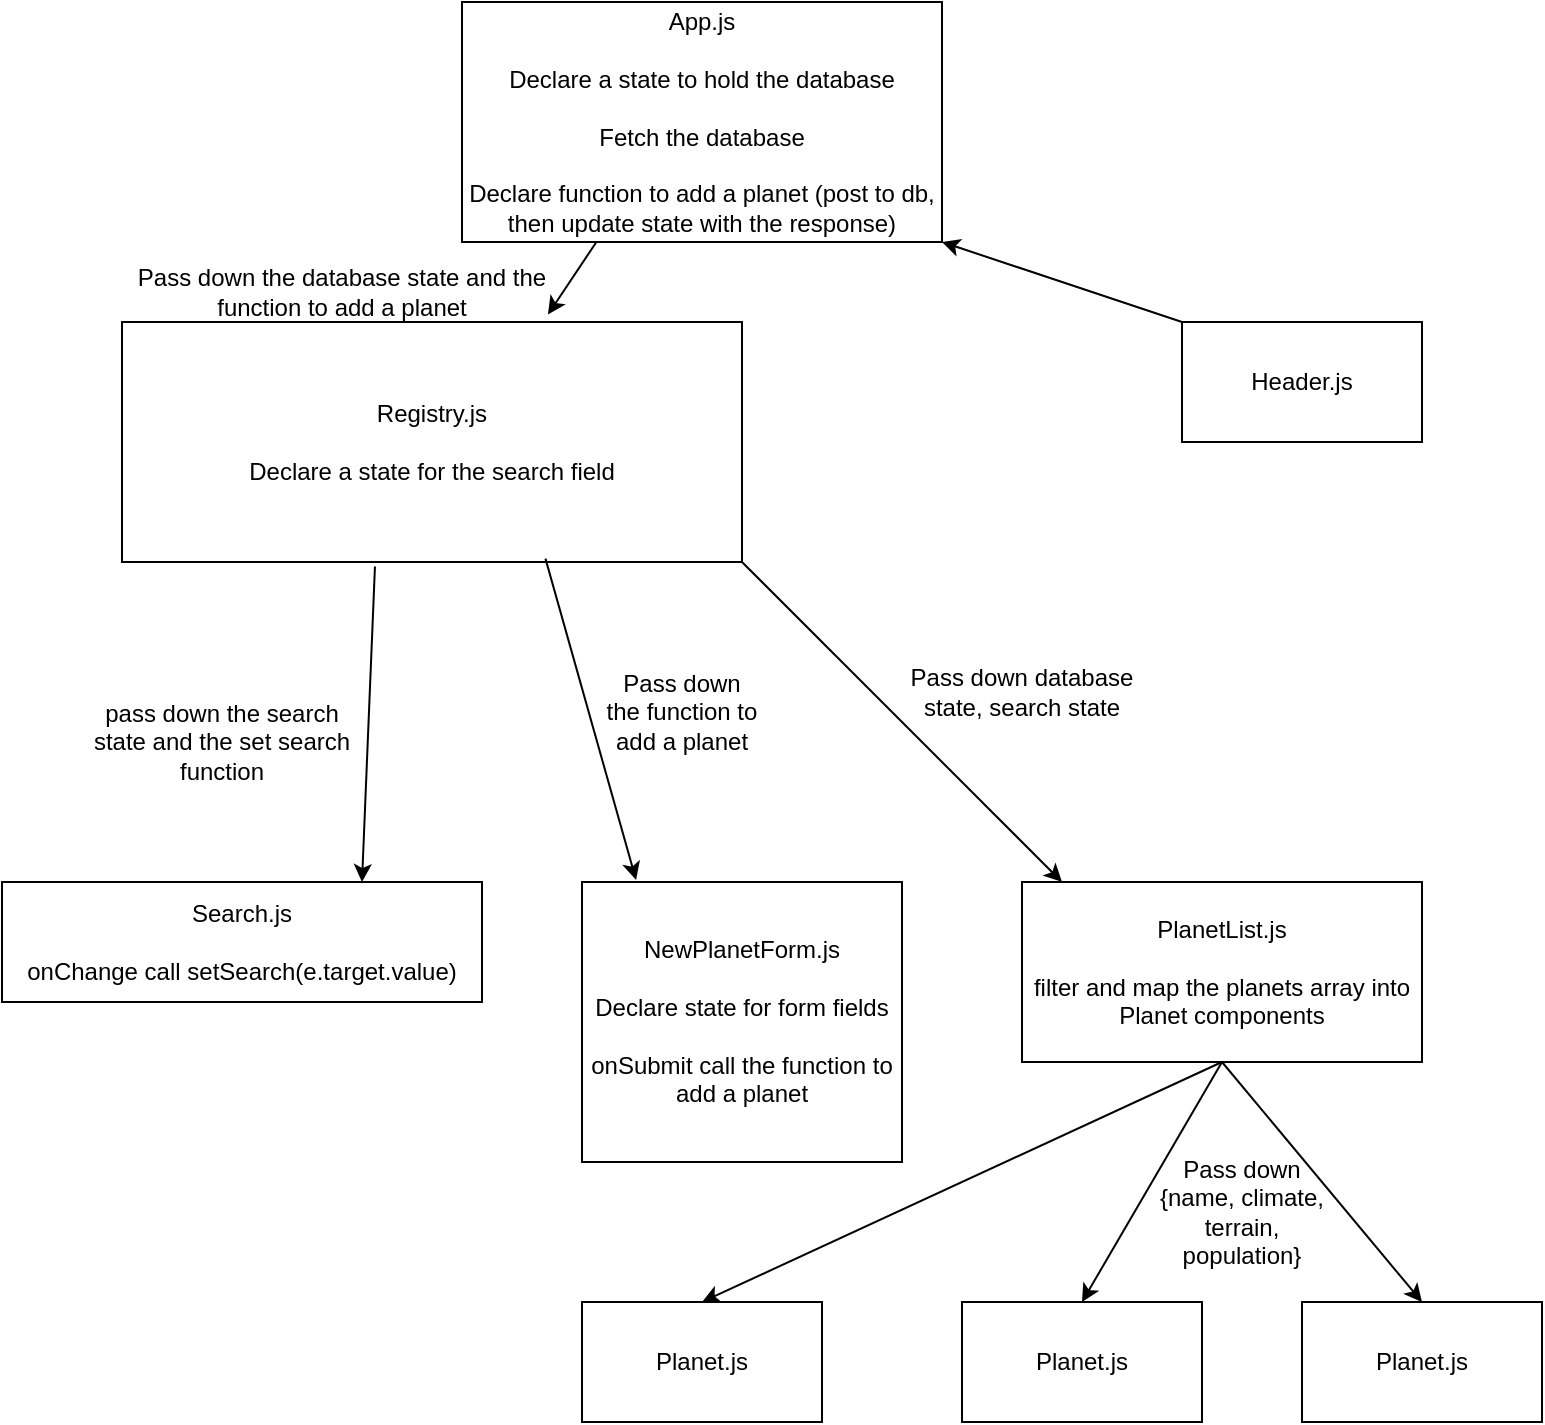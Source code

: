 <mxfile version="22.1.5" type="github">
  <diagram name="Page-1" id="xCTQDYpOKtpxga4Kb0XR">
    <mxGraphModel dx="1221" dy="769" grid="1" gridSize="10" guides="1" tooltips="1" connect="1" arrows="1" fold="1" page="1" pageScale="1" pageWidth="850" pageHeight="1100" math="0" shadow="0">
      <root>
        <mxCell id="0" />
        <mxCell id="1" parent="0" />
        <mxCell id="sJ5SFNts9HqBhsy3RB6z-2" value="App.js&lt;br&gt;&lt;br&gt;Declare a state to hold the database&lt;br&gt;&lt;br&gt;Fetch the database&lt;br&gt;&lt;br&gt;Declare function to add a planet (post to db, then update state with the response)" style="rounded=0;whiteSpace=wrap;html=1;" vertex="1" parent="1">
          <mxGeometry x="280" y="10" width="240" height="120" as="geometry" />
        </mxCell>
        <mxCell id="sJ5SFNts9HqBhsy3RB6z-3" value="Registry.js&lt;br&gt;&lt;br&gt;Declare a state for the search field" style="rounded=0;whiteSpace=wrap;html=1;" vertex="1" parent="1">
          <mxGeometry x="110" y="170" width="310" height="120" as="geometry" />
        </mxCell>
        <mxCell id="sJ5SFNts9HqBhsy3RB6z-4" value="Header.js" style="rounded=0;whiteSpace=wrap;html=1;" vertex="1" parent="1">
          <mxGeometry x="640" y="170" width="120" height="60" as="geometry" />
        </mxCell>
        <mxCell id="sJ5SFNts9HqBhsy3RB6z-5" value="Search.js&lt;br&gt;&lt;br&gt;onChange call setSearch(e.target.value)" style="rounded=0;whiteSpace=wrap;html=1;" vertex="1" parent="1">
          <mxGeometry x="50" y="450" width="240" height="60" as="geometry" />
        </mxCell>
        <mxCell id="sJ5SFNts9HqBhsy3RB6z-6" value="NewPlanetForm.js&lt;br&gt;&lt;br&gt;Declare state for form fields&lt;br&gt;&lt;br&gt;onSubmit call the function to add a planet" style="rounded=0;whiteSpace=wrap;html=1;" vertex="1" parent="1">
          <mxGeometry x="340" y="450" width="160" height="140" as="geometry" />
        </mxCell>
        <mxCell id="sJ5SFNts9HqBhsy3RB6z-7" value="PlanetList.js&lt;br&gt;&lt;br&gt;filter and map the planets array into Planet components" style="rounded=0;whiteSpace=wrap;html=1;" vertex="1" parent="1">
          <mxGeometry x="560" y="450" width="200" height="90" as="geometry" />
        </mxCell>
        <mxCell id="sJ5SFNts9HqBhsy3RB6z-8" value="Planet.js" style="rounded=0;whiteSpace=wrap;html=1;" vertex="1" parent="1">
          <mxGeometry x="340" y="660" width="120" height="60" as="geometry" />
        </mxCell>
        <mxCell id="sJ5SFNts9HqBhsy3RB6z-9" value="Planet.js" style="rounded=0;whiteSpace=wrap;html=1;" vertex="1" parent="1">
          <mxGeometry x="530" y="660" width="120" height="60" as="geometry" />
        </mxCell>
        <mxCell id="sJ5SFNts9HqBhsy3RB6z-10" value="Planet.js" style="rounded=0;whiteSpace=wrap;html=1;" vertex="1" parent="1">
          <mxGeometry x="700" y="660" width="120" height="60" as="geometry" />
        </mxCell>
        <mxCell id="sJ5SFNts9HqBhsy3RB6z-11" value="" style="endArrow=classic;html=1;rounded=0;exitX=0.279;exitY=1.003;exitDx=0;exitDy=0;entryX=0.687;entryY=-0.031;entryDx=0;entryDy=0;entryPerimeter=0;exitPerimeter=0;" edge="1" parent="1" source="sJ5SFNts9HqBhsy3RB6z-2" target="sJ5SFNts9HqBhsy3RB6z-3">
          <mxGeometry width="50" height="50" relative="1" as="geometry">
            <mxPoint x="230" y="330" as="sourcePoint" />
            <mxPoint x="280" y="280" as="targetPoint" />
          </mxGeometry>
        </mxCell>
        <mxCell id="sJ5SFNts9HqBhsy3RB6z-12" value="Pass down the database state and the function to add a planet" style="text;html=1;strokeColor=none;fillColor=none;align=center;verticalAlign=middle;whiteSpace=wrap;rounded=0;" vertex="1" parent="1">
          <mxGeometry x="110" y="140" width="220" height="30" as="geometry" />
        </mxCell>
        <mxCell id="sJ5SFNts9HqBhsy3RB6z-13" value="" style="endArrow=classic;html=1;rounded=0;exitX=1;exitY=1;exitDx=0;exitDy=0;" edge="1" parent="1" source="sJ5SFNts9HqBhsy3RB6z-3">
          <mxGeometry width="50" height="50" relative="1" as="geometry">
            <mxPoint x="530" y="500" as="sourcePoint" />
            <mxPoint x="580" y="450" as="targetPoint" />
          </mxGeometry>
        </mxCell>
        <mxCell id="sJ5SFNts9HqBhsy3RB6z-14" value="Pass down database state, search state" style="text;html=1;strokeColor=none;fillColor=none;align=center;verticalAlign=middle;whiteSpace=wrap;rounded=0;" vertex="1" parent="1">
          <mxGeometry x="500" y="340" width="120" height="30" as="geometry" />
        </mxCell>
        <mxCell id="sJ5SFNts9HqBhsy3RB6z-16" value="" style="endArrow=classic;html=1;rounded=0;entryX=0.5;entryY=0;entryDx=0;entryDy=0;exitX=0.5;exitY=1;exitDx=0;exitDy=0;" edge="1" parent="1" source="sJ5SFNts9HqBhsy3RB6z-7" target="sJ5SFNts9HqBhsy3RB6z-8">
          <mxGeometry width="50" height="50" relative="1" as="geometry">
            <mxPoint x="400" y="420" as="sourcePoint" />
            <mxPoint x="450" y="370" as="targetPoint" />
          </mxGeometry>
        </mxCell>
        <mxCell id="sJ5SFNts9HqBhsy3RB6z-18" value="" style="endArrow=classic;html=1;rounded=0;entryX=0.5;entryY=0;entryDx=0;entryDy=0;exitX=0.5;exitY=1;exitDx=0;exitDy=0;" edge="1" parent="1" source="sJ5SFNts9HqBhsy3RB6z-7" target="sJ5SFNts9HqBhsy3RB6z-9">
          <mxGeometry width="50" height="50" relative="1" as="geometry">
            <mxPoint x="640" y="510" as="sourcePoint" />
            <mxPoint x="410" y="670" as="targetPoint" />
          </mxGeometry>
        </mxCell>
        <mxCell id="sJ5SFNts9HqBhsy3RB6z-19" value="" style="endArrow=classic;html=1;rounded=0;entryX=0.5;entryY=0;entryDx=0;entryDy=0;exitX=0.5;exitY=1;exitDx=0;exitDy=0;" edge="1" parent="1" source="sJ5SFNts9HqBhsy3RB6z-7" target="sJ5SFNts9HqBhsy3RB6z-10">
          <mxGeometry width="50" height="50" relative="1" as="geometry">
            <mxPoint x="650" y="520" as="sourcePoint" />
            <mxPoint x="600" y="670" as="targetPoint" />
          </mxGeometry>
        </mxCell>
        <mxCell id="sJ5SFNts9HqBhsy3RB6z-20" value="" style="endArrow=classic;html=1;rounded=0;entryX=1;entryY=1;entryDx=0;entryDy=0;exitX=0;exitY=0;exitDx=0;exitDy=0;" edge="1" parent="1" source="sJ5SFNts9HqBhsy3RB6z-4" target="sJ5SFNts9HqBhsy3RB6z-2">
          <mxGeometry width="50" height="50" relative="1" as="geometry">
            <mxPoint x="520" y="280" as="sourcePoint" />
            <mxPoint x="570" y="230" as="targetPoint" />
          </mxGeometry>
        </mxCell>
        <mxCell id="sJ5SFNts9HqBhsy3RB6z-21" value="" style="endArrow=classic;html=1;rounded=0;entryX=0.75;entryY=0;entryDx=0;entryDy=0;exitX=0.408;exitY=1.019;exitDx=0;exitDy=0;exitPerimeter=0;" edge="1" parent="1" source="sJ5SFNts9HqBhsy3RB6z-3" target="sJ5SFNts9HqBhsy3RB6z-5">
          <mxGeometry width="50" height="50" relative="1" as="geometry">
            <mxPoint x="160" y="450" as="sourcePoint" />
            <mxPoint x="210" y="400" as="targetPoint" />
          </mxGeometry>
        </mxCell>
        <mxCell id="sJ5SFNts9HqBhsy3RB6z-22" value="pass down the search state and the set search function" style="text;html=1;strokeColor=none;fillColor=none;align=center;verticalAlign=middle;whiteSpace=wrap;rounded=0;" vertex="1" parent="1">
          <mxGeometry x="90" y="330" width="140" height="100" as="geometry" />
        </mxCell>
        <mxCell id="sJ5SFNts9HqBhsy3RB6z-23" value="Pass down {name, climate, terrain, population}" style="text;html=1;strokeColor=none;fillColor=none;align=center;verticalAlign=middle;whiteSpace=wrap;rounded=0;" vertex="1" parent="1">
          <mxGeometry x="620" y="580" width="100" height="70" as="geometry" />
        </mxCell>
        <mxCell id="sJ5SFNts9HqBhsy3RB6z-24" value="" style="endArrow=classic;html=1;rounded=0;exitX=0.683;exitY=0.986;exitDx=0;exitDy=0;entryX=0.169;entryY=-0.007;entryDx=0;entryDy=0;entryPerimeter=0;exitPerimeter=0;" edge="1" parent="1" source="sJ5SFNts9HqBhsy3RB6z-3" target="sJ5SFNts9HqBhsy3RB6z-6">
          <mxGeometry width="50" height="50" relative="1" as="geometry">
            <mxPoint x="481.07" y="607.72" as="sourcePoint" />
            <mxPoint x="420.0" y="450" as="targetPoint" />
          </mxGeometry>
        </mxCell>
        <mxCell id="sJ5SFNts9HqBhsy3RB6z-25" value="Pass down the function to add a planet" style="text;html=1;strokeColor=none;fillColor=none;align=center;verticalAlign=middle;whiteSpace=wrap;rounded=0;" vertex="1" parent="1">
          <mxGeometry x="350" y="350" width="80" height="30" as="geometry" />
        </mxCell>
      </root>
    </mxGraphModel>
  </diagram>
</mxfile>
